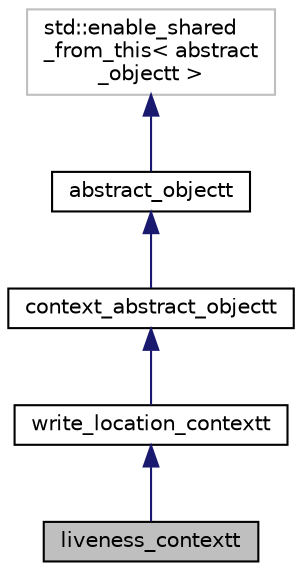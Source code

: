 digraph "liveness_contextt"
{
 // LATEX_PDF_SIZE
  bgcolor="transparent";
  edge [fontname="Helvetica",fontsize="10",labelfontname="Helvetica",labelfontsize="10"];
  node [fontname="Helvetica",fontsize="10",shape=record];
  Node1 [label="liveness_contextt",height=0.2,width=0.4,color="black", fillcolor="grey75", style="filled", fontcolor="black",tooltip="General implementation of an abstract_objectt which tracks the last written locations for a given abs..."];
  Node2 -> Node1 [dir="back",color="midnightblue",fontsize="10",style="solid",fontname="Helvetica"];
  Node2 [label="write_location_contextt",height=0.2,width=0.4,color="black",URL="$classwrite__location__contextt.html",tooltip="General implementation of an abstract_objectt which tracks the last written locations for a given abs..."];
  Node3 -> Node2 [dir="back",color="midnightblue",fontsize="10",style="solid",fontname="Helvetica"];
  Node3 [label="context_abstract_objectt",height=0.2,width=0.4,color="black",URL="$classcontext__abstract__objectt.html",tooltip=" "];
  Node4 -> Node3 [dir="back",color="midnightblue",fontsize="10",style="solid",fontname="Helvetica"];
  Node4 [label="abstract_objectt",height=0.2,width=0.4,color="black",URL="$classabstract__objectt.html",tooltip=" "];
  Node5 -> Node4 [dir="back",color="midnightblue",fontsize="10",style="solid",fontname="Helvetica"];
  Node5 [label="std::enable_shared\l_from_this\< abstract\l_objectt \>",height=0.2,width=0.4,color="grey75",tooltip=" "];
}
